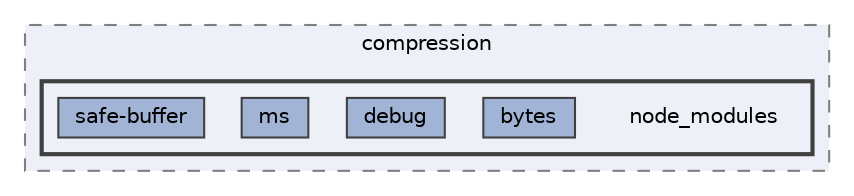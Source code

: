 digraph "pkiclassroomrescheduler/src/main/frontend/node_modules/compression/node_modules"
{
 // LATEX_PDF_SIZE
  bgcolor="transparent";
  edge [fontname=Helvetica,fontsize=10,labelfontname=Helvetica,labelfontsize=10];
  node [fontname=Helvetica,fontsize=10,shape=box,height=0.2,width=0.4];
  compound=true
  subgraph clusterdir_9e71af0213711aa637a5dd0a83b89540 {
    graph [ bgcolor="#edf0f7", pencolor="grey50", label="compression", fontname=Helvetica,fontsize=10 style="filled,dashed", URL="dir_9e71af0213711aa637a5dd0a83b89540.html",tooltip=""]
  subgraph clusterdir_cdb0165be5cd23d90a6d6b333b88a5b2 {
    graph [ bgcolor="#edf0f7", pencolor="grey25", label="", fontname=Helvetica,fontsize=10 style="filled,bold", URL="dir_cdb0165be5cd23d90a6d6b333b88a5b2.html",tooltip=""]
    dir_cdb0165be5cd23d90a6d6b333b88a5b2 [shape=plaintext, label="node_modules"];
  dir_a13ae49f7d8ddfd0caa531b4c47668a3 [label="bytes", fillcolor="#a2b4d6", color="grey25", style="filled", URL="dir_a13ae49f7d8ddfd0caa531b4c47668a3.html",tooltip=""];
  dir_77d1ccc3b12a4c5a0c33c4753dd99ca9 [label="debug", fillcolor="#a2b4d6", color="grey25", style="filled", URL="dir_77d1ccc3b12a4c5a0c33c4753dd99ca9.html",tooltip=""];
  dir_cee4c54cd6f79ae00851e10932b415e0 [label="ms", fillcolor="#a2b4d6", color="grey25", style="filled", URL="dir_cee4c54cd6f79ae00851e10932b415e0.html",tooltip=""];
  dir_ee57ad91055c2cd29b227cc5f0a34d32 [label="safe-buffer", fillcolor="#a2b4d6", color="grey25", style="filled", URL="dir_ee57ad91055c2cd29b227cc5f0a34d32.html",tooltip=""];
  }
  }
}
